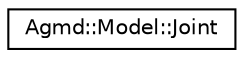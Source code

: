 digraph "Graphical Class Hierarchy"
{
  edge [fontname="Helvetica",fontsize="10",labelfontname="Helvetica",labelfontsize="10"];
  node [fontname="Helvetica",fontsize="10",shape=record];
  rankdir="LR";
  Node1 [label="Agmd::Model::Joint",height=0.2,width=0.4,color="black", fillcolor="white", style="filled",URL="$struct_agmd_1_1_model_1_1_joint.html"];
}
